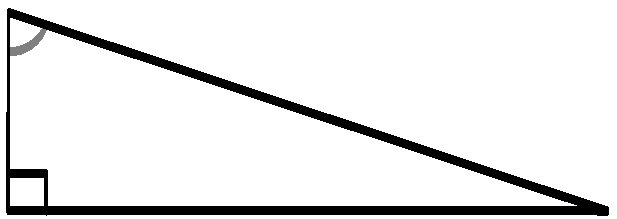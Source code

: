 %
% Manual for RegMath
% Copyright 2001, Patrick TJ McPhee
% Distributed under the terms of the Mozilla Public Licence
% You can obtain a copy of the licence at http://www.mozilla.org/MPL
% The Original Code is regmath
% The Initial Developer is Patrick TJ McPhee
% $Header: C:/ptjm/rexx/math/tmp/RCS/regmath.mp 1.1 2001/11/04 19:01:12 ptjm Exp $
%

%% rexx math diagrams

prologues := 2;

string symfont,rmfont,itfont;
symfont := "rpsyr";
rmfont := "rptmr";
itfont := "rptmri";
defaultfont := itfont;

% regmath.1 should be converted to rat.pdf for inclusion in the document
beginfig(1);
  top lft z1 = (0,1in) = bot lft z2 + z1 = bot rt z3 - (3in,-1in);
  z4 = .2[z1,z2];
  z10 = z3 - z1;
  z5 = z1 + (unitvector z10) * abs (z4 - z1);
  lft z6 = (0, x5);
  bot z8 = (x5,0);
  x7 = x8; y6=y7;

  pickup pencircle xscaled 1pt yscaled 3pt;
  path p;
  p = z4{right}..{-y10,x10}z5;
  draw p withcolor .5 white;
  draw z1--z2--z3--cycle;
  draw z6--z7--z8;

  % theta
  label.lrt(char(113) infont symfont, point .5 of p);

  % label the sides
  label.lft("x", .5[z1,z2]);
  label.bot("y", .5[z2,z3]);
  label.urt("r", .5[z1,z3]);

  % draw the formulae
  pair o, oo;
  picture p, th, eq;
  string rm[], it[];

  rm1="sine ";
  it1="y / r";
  rm2="cosine ";
  it2="x / r";
  rm3="tangent ";
  it3="y / x";

  rm4="cosecant ";
  it4="r / y";
  rm5="secant ";
  it5="r / x";
  rm6="cotangent ";
  it6="x / y";

  o = (3.1in,1in);
  th = char(113) infont symfont;
  eq = " = " infont rmfont;

  for i := 1 upto 6:
    o := o - (0, 12pt);
    oo := o;
    p := rm[i] infont rmfont;
    draw p shifted oo;
    oo := oo + (xpart lrcorner p, 0);
    draw th shifted oo;
    oo := oo + (xpart lrcorner th, 0);
    draw eq shifted oo;
    oo := oo + (xpart lrcorner eq, 0);
    p := it[i] infont itfont;
    draw p shifted oo;
  endfor;    

  currentpicture := currentpicture shifted -llcorner currentpicture;

endfig;

% regmath.2 should be converted to sincos.pdf for inclusion in the document
% these are sine and cosine plotted against t from 0 to 3pi
beginfig(2);
  path p;

  % divide pi into 8 and note the value of sine and cosine for each. This
  % will print a quadratic approximation, but how far off can it be?
  % (these values were generated using rexxmath)
  un = .5in;
  z1 = (0un, 0.000000un);
  z2 = (0.3926990816987242un, 0.382683un);
  z3 = (0.7853981633974484un, 0.707107un);
  z4 = (1.178097245096173un, 0.923880un);
  z5 = (1.570796326794897un, 1.000000un);
  z6 = (1.963495408493621un, 0.923880un);
  z7 = (2.356194490192345un, 0.707107un);
  z8 = (2.748893571891069un, 0.382683un);
  z9 = (3.141592653589793un, 0.000000un);
  z10 = (3.534291735288517un, -0.382683un);
  z11 = (3.926990816987241un, -0.707107un);
  z12 = (4.319689898685965un, -0.923880un);
  z13 = (4.712388980384689un, -1.000000un);
  z14 = (5.105088062083413un, -0.923880un);
  z15 = (5.497787143782137un, -0.707107un);
  z16 = (5.890486225480861un, -0.382683un);
  z17 = (6.283185307179585un, -0.000000un);
  z18 = (6.675884388878309un, 0.382683un);
  z19 = (7.068583470577033un, 0.707107un);
  z20 = (7.461282552275757un, 0.923880un);
  z21 = (7.853981633974481un, 1.000000un);
  z22 = (8.246680715673205un, 0.923880un);
  z23 = (8.639379797371929un, 0.707107un);
  z24 = (9.032078879070653un, 0.382683un);
  z25 = (9.424777960769377un, 0.000000un);

  % axes
  pickup pencircle xscaled 2 pt yscaled 2 pt;
  drawarrow (0,0)--(x25+.5un,0);
  drawarrow (0,0)--(0,1.5un);
  drawarrow (0,0)--(0,-1.5un);
  
  label.bot("t" infont itfont, (x25+.5un,0));

  picture lab[];

  lab[5] = "p/2" infont symfont;
  lab[9] = "p" infont symfont;
  lab[13] = "3p/2" infont symfont;
  lab[17] = "2p" infont symfont;
  lab[21] = "5p/2" infont symfont;
  lab[25] = "3p" infont symfont;

  pickup pencircle xscaled 1 pt yscaled 1.2 pt;
  for i = 5,9,13,17,21,25:
    draw (x[i],0)--(x[i],4pt);
    label.bot(lab[i], (x[i],0));
  endfor;

  draw (0,.5un)--(4pt,.5un);
  draw (0,-.5un)--(4pt,-.5un);
  draw (0,un)--(4pt,un);
  draw (0,-un)--(4pt,-un);

  label.lft("0.5" infont symfont, (0,.5un));
  label.lft("-0.5" infont symfont, (0,-.5un));
  label.lft("1.0" infont symfont, (0,1un));
  label.lft("-1.0" infont symfont, (0,-un));

  draw z1 for i = 2 upto 25: ..z[i] endfor withcolor red;
  label.rt("sin(t)", z22);


  numeric x[], y[];

  z1 = (0un, 1.000000un);
  z2 = (0.3926990816987242un, 0.923880un);
  z3 = (0.7853981633974484un, 0.707107un);
  z4 = (1.178097245096173un, 0.382683un);
  z5 = (1.570796326794897un, -0.000000un);
  z6 = (1.963495408493621un, -0.382683un);
  z7 = (2.356194490192345un, -0.707107un);
  z8 = (2.748893571891069un, -0.923880un);
  z9 = (3.141592653589793un, -1.000000un);
  z10 = (3.534291735288517un, -0.923880un);
  z11 = (3.926990816987241un, -0.707107un);
  z12 = (4.319689898685965un, -0.382683un);
  z13 = (4.712388980384689un, -0.000000un);
  z14 = (5.105088062083413un, 0.382683un);
  z15 = (5.497787143782137un, 0.707107un);
  z16 = (5.890486225480861un, 0.923880un);
  z17 = (6.283185307179585un, 1.000000un);
  z18 = (6.675884388878309un, 0.923880un);
  z19 = (7.068583470577033un, 0.707107un);
  z20 = (7.461282552275757un, 0.382683un);
  z21 = (7.853981633974481un, 0.000000un);
  z22 = (8.246680715673205un, -0.382683un);
  z23 = (8.639379797371929un, -0.707107un);
  z24 = (9.032078879070653un, -0.923880un);
  z25 = (9.424777960769377un, -1.000000un);

  draw z1 for i = 2 upto 25: ..z[i] endfor withcolor blue;
  label.rt("cos(t)", z25);

  currentpicture := currentpicture shifted -llcorner currentpicture;

endfig;

% regmath.3 should be converted to exp.pdf for inclusion in the document
beginfig(3);
  pickup pencircle xscaled 2 pt yscaled 2 pt;
  draw (-2.1un,0)--(4.3un, 0);
  draw (0,-2.1un)--(0, 4un);

  pickup pencircle xscaled 1 pt yscaled 1.2 pt;
  for i = -2,-1:
    draw(i*un,0)--(i*un,4pt);
    draw(0,i*un)--(4pt,i*un);
    label.bot(decimal(i) infont symfont, (i*un,0));
    label.lft(decimal(i) infont symfont, (0,i*un));
  endfor;
  for i = 1 upto 4:
    draw(i*un,0)--(i*un,4pt);
    draw(0,i*un)--(4pt,i*un);
    label.bot(decimal(i) infont symfont, (i*un,0));
    label.lft(decimal(i) infont symfont, (0,i*un));
  endfor;


  z5 = (-1.2un, -1.509461un);
  z6 = (-1.0un, -1.175201un);
  z7 = (-0.8un, -0.888106un);
  z8 = (-0.6un, -0.636654un);
  z9 = (-0.4un, -0.410752un);
  z10 = (-0.2un, -0.201336un);
  z11 = (0un, 0.000000un);
  z12 = (0.2un, 0.201336un);
  z13 = (0.4un, 0.410752un);
  z14 = (0.6un, 0.636654un);
  z15 = (0.8un, 0.888106un);
  z16 = (1.0un, 1.175201un);
  z17 = (1.2un, 1.509461un);
  z18 = (1.4un, 1.904302un);
  z19 = (1.6un, 2.375568un);
  z20 = (1.8un, 2.942174un);
  z21 = (2.0un, 3.626860un);


  draw z5 for i = 6 upto 21 : ..z[i] endfor withcolor red;
  label.lrt("sinh x", z18);

  numeric x[], y[];
  z1 = (-2un, 3.762196un);
  z2 = (-1.8un, 3.107473un);
  z3 = (-1.6un, 2.577464un);
  z4 = (-1.4un, 2.150898un);
  z5 = (-1.2un, 1.810656un);
  z6 = (-1.0un, 1.543081un);
  z7 = (-0.8un, 1.337435un);
  z8 = (-0.6un, 1.185465un);
  z9 = (-0.4un, 1.081072un);
  z10 = (-0.2un, 1.020067un);
  z11 = (0un, 1.000000un);
  z12 = (0.2un, 1.020067un);
  z13 = (0.4un, 1.081072un);
  z14 = (0.6un, 1.185465un);
  z15 = (0.8un, 1.337435un);
  z16 = (1.0un, 1.543081un);
  z17 = (1.2un, 1.810656un);
  z18 = (1.4un, 2.150898un);
  z19 = (1.6un, 2.577464un);
  z20 = (1.8un, 3.107473un);
  z21 = (2.0un, 3.762196un);
  draw z1 for i = 1 upto 21 : ..z[i] endfor withcolor blue;
  label.urt("cosh x", z3);

  numeric x[], y[];
  z1 = (-2un, 0.135335un);
  z2 = (-1.8un, 0.165299un);
  z3 = (-1.6un, 0.201897un);
  z4 = (-1.4un, 0.246597un);
  z5 = (-1.2un, 0.301194un);
  z6 = (-1.0un, 0.367879un);
  z7 = (-0.8un, 0.449329un);
  z8 = (-0.6un, 0.548812un);
  z9 = (-0.4un, 0.670320un);
  z10 = (-0.2un, 0.818731un);
  z11 = (0un, 1.000000un);
  z12 = (0.2un, 1.221403un);
  z13 = (0.4un, 1.491825un);
  z14 = (0.6un, 1.822119un);
  z15 = (0.8un, 2.225541un);
  z16 = (1.0un, 2.718282un);
  z17 = (1.2un, 3.320117un);
  z18 = (1.4un, 4.055200un);
  draw z1 for i = 1 upto 18 : ..z[i] endfor withcolor green;
  label.ulft("exp x", z16);

  numeric x[], y[];
  z1 = (0.2un, -1.609438un);
  z2 = (0.4un, -0.916291un);
  z3 = (0.6un, -0.510826un);
  z4 = (0.8un, -0.223144un);
  z5 = (1.0un, 0.000000un);
  z6 = (1.2un, 0.182322un);
  z7 = (1.4un, 0.336472un);
  z8 = (1.6un, 0.470004un);
  z9 = (1.8un, 0.587787un);
  z10 = (2.0un, 0.693147un);
  z11 = (2.2un, 0.788457un);
  z12 = (2.4un, 0.875469un);
  z13 = (2.6un, 0.955511un);
  z14 = (2.8un, 1.029619un);
  z15 = (3.0un, 1.098612un);
  z16 = (3.2un, 1.163151un);
  z17 = (3.4un, 1.223775un);
  z18 = (3.6un, 1.280934un);
  z19 = (3.8un, 1.335001un);
  z20 = (4.0un, 1.386294un);
  z21 = (4.2un, 1.435085un);
  draw z1 for i = 1 upto 21 : ..z[i] endfor withcolor red+blue;
  label.rt("log x", z2);

  currentpicture := currentpicture shifted -llcorner currentpicture;
endfig;
end
